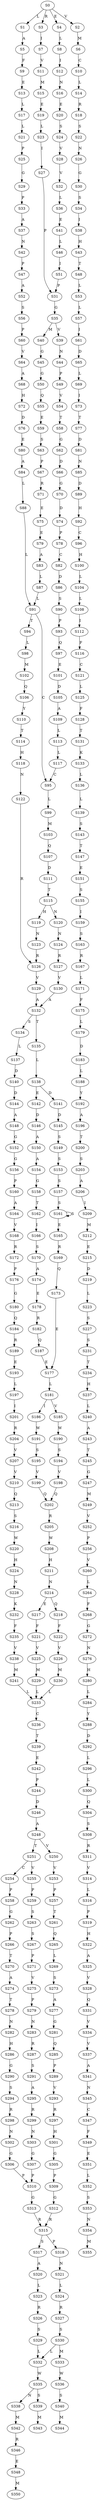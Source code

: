 strict digraph  {
	S0 -> S1 [ label = L ];
	S0 -> S2 [ label = V ];
	S0 -> S3 [ label = R ];
	S0 -> S4 [ label = E ];
	S1 -> S5 [ label = A ];
	S2 -> S6 [ label = M ];
	S3 -> S7 [ label = I ];
	S4 -> S8 [ label = L ];
	S5 -> S9 [ label = F ];
	S6 -> S10 [ label = C ];
	S7 -> S11 [ label = V ];
	S8 -> S12 [ label = I ];
	S9 -> S13 [ label = E ];
	S10 -> S14 [ label = L ];
	S11 -> S15 [ label = M ];
	S12 -> S16 [ label = N ];
	S13 -> S17 [ label = L ];
	S14 -> S18 [ label = R ];
	S15 -> S19 [ label = E ];
	S16 -> S20 [ label = E ];
	S17 -> S21 [ label = L ];
	S18 -> S22 [ label = S ];
	S19 -> S23 [ label = L ];
	S20 -> S24 [ label = S ];
	S21 -> S25 [ label = P ];
	S22 -> S26 [ label = N ];
	S23 -> S27 [ label = I ];
	S24 -> S28 [ label = V ];
	S25 -> S29 [ label = G ];
	S26 -> S30 [ label = G ];
	S27 -> S31 [ label = P ];
	S28 -> S32 [ label = V ];
	S29 -> S33 [ label = P ];
	S30 -> S34 [ label = S ];
	S31 -> S35 [ label = G ];
	S32 -> S36 [ label = L ];
	S33 -> S37 [ label = A ];
	S34 -> S38 [ label = I ];
	S35 -> S39 [ label = V ];
	S35 -> S40 [ label = M ];
	S36 -> S41 [ label = E ];
	S37 -> S42 [ label = N ];
	S38 -> S43 [ label = H ];
	S39 -> S44 [ label = N ];
	S40 -> S45 [ label = G ];
	S41 -> S46 [ label = L ];
	S42 -> S47 [ label = P ];
	S43 -> S48 [ label = T ];
	S44 -> S49 [ label = P ];
	S45 -> S50 [ label = G ];
	S46 -> S51 [ label = I ];
	S47 -> S52 [ label = A ];
	S48 -> S53 [ label = L ];
	S49 -> S54 [ label = V ];
	S50 -> S55 [ label = Q ];
	S51 -> S31 [ label = P ];
	S52 -> S56 [ label = S ];
	S53 -> S57 [ label = L ];
	S54 -> S58 [ label = T ];
	S55 -> S59 [ label = E ];
	S56 -> S60 [ label = P ];
	S57 -> S61 [ label = I ];
	S58 -> S62 [ label = G ];
	S59 -> S63 [ label = S ];
	S60 -> S64 [ label = V ];
	S61 -> S65 [ label = D ];
	S62 -> S66 [ label = D ];
	S63 -> S67 [ label = P ];
	S64 -> S68 [ label = A ];
	S65 -> S69 [ label = L ];
	S66 -> S70 [ label = G ];
	S67 -> S71 [ label = R ];
	S68 -> S72 [ label = H ];
	S69 -> S73 [ label = I ];
	S70 -> S74 [ label = D ];
	S71 -> S75 [ label = E ];
	S72 -> S76 [ label = D ];
	S73 -> S77 [ label = T ];
	S74 -> S78 [ label = P ];
	S75 -> S79 [ label = E ];
	S76 -> S80 [ label = E ];
	S77 -> S81 [ label = D ];
	S78 -> S82 [ label = C ];
	S79 -> S83 [ label = A ];
	S80 -> S84 [ label = A ];
	S81 -> S85 [ label = N ];
	S82 -> S86 [ label = D ];
	S83 -> S87 [ label = L ];
	S84 -> S88 [ label = L ];
	S85 -> S89 [ label = D ];
	S86 -> S90 [ label = S ];
	S87 -> S91 [ label = L ];
	S88 -> S91 [ label = L ];
	S89 -> S92 [ label = H ];
	S90 -> S93 [ label = P ];
	S91 -> S94 [ label = T ];
	S91 -> S95 [ label = C ];
	S92 -> S96 [ label = C ];
	S93 -> S97 [ label = Q ];
	S94 -> S98 [ label = L ];
	S95 -> S99 [ label = L ];
	S96 -> S100 [ label = H ];
	S97 -> S101 [ label = E ];
	S98 -> S102 [ label = M ];
	S99 -> S103 [ label = M ];
	S100 -> S104 [ label = L ];
	S101 -> S105 [ label = D ];
	S102 -> S106 [ label = Q ];
	S103 -> S107 [ label = Q ];
	S104 -> S108 [ label = L ];
	S105 -> S109 [ label = A ];
	S106 -> S110 [ label = Y ];
	S107 -> S111 [ label = D ];
	S108 -> S112 [ label = I ];
	S109 -> S113 [ label = L ];
	S110 -> S114 [ label = T ];
	S111 -> S115 [ label = T ];
	S112 -> S116 [ label = F ];
	S113 -> S117 [ label = L ];
	S114 -> S118 [ label = H ];
	S115 -> S119 [ label = H ];
	S115 -> S120 [ label = N ];
	S116 -> S121 [ label = C ];
	S117 -> S95 [ label = C ];
	S118 -> S122 [ label = N ];
	S119 -> S123 [ label = N ];
	S120 -> S124 [ label = N ];
	S121 -> S125 [ label = L ];
	S122 -> S126 [ label = R ];
	S123 -> S126 [ label = R ];
	S124 -> S127 [ label = R ];
	S125 -> S128 [ label = F ];
	S126 -> S129 [ label = V ];
	S127 -> S130 [ label = V ];
	S128 -> S131 [ label = T ];
	S129 -> S132 [ label = A ];
	S130 -> S132 [ label = A ];
	S131 -> S133 [ label = K ];
	S132 -> S134 [ label = S ];
	S132 -> S135 [ label = T ];
	S133 -> S136 [ label = L ];
	S134 -> S137 [ label = L ];
	S135 -> S138 [ label = L ];
	S136 -> S139 [ label = L ];
	S137 -> S140 [ label = D ];
	S138 -> S141 [ label = D ];
	S138 -> S142 [ label = E ];
	S139 -> S143 [ label = S ];
	S140 -> S144 [ label = D ];
	S141 -> S145 [ label = D ];
	S142 -> S146 [ label = D ];
	S143 -> S147 [ label = T ];
	S144 -> S148 [ label = A ];
	S145 -> S149 [ label = S ];
	S146 -> S150 [ label = A ];
	S147 -> S151 [ label = E ];
	S148 -> S152 [ label = G ];
	S149 -> S153 [ label = S ];
	S150 -> S154 [ label = A ];
	S151 -> S155 [ label = S ];
	S152 -> S156 [ label = G ];
	S153 -> S157 [ label = S ];
	S154 -> S158 [ label = G ];
	S155 -> S159 [ label = I ];
	S156 -> S160 [ label = P ];
	S157 -> S161 [ label = S ];
	S158 -> S162 [ label = T ];
	S159 -> S163 [ label = S ];
	S160 -> S164 [ label = A ];
	S161 -> S165 [ label = E ];
	S161 -> S161 [ label = S ];
	S162 -> S166 [ label = I ];
	S163 -> S167 [ label = R ];
	S164 -> S168 [ label = V ];
	S165 -> S169 [ label = R ];
	S166 -> S170 [ label = S ];
	S167 -> S171 [ label = L ];
	S168 -> S172 [ label = R ];
	S169 -> S173 [ label = Q ];
	S170 -> S174 [ label = A ];
	S171 -> S175 [ label = F ];
	S172 -> S176 [ label = P ];
	S173 -> S177 [ label = E ];
	S174 -> S178 [ label = E ];
	S175 -> S179 [ label = L ];
	S176 -> S180 [ label = G ];
	S177 -> S181 [ label = L ];
	S178 -> S182 [ label = R ];
	S179 -> S183 [ label = D ];
	S180 -> S184 [ label = Q ];
	S181 -> S185 [ label = V ];
	S181 -> S186 [ label = I ];
	S182 -> S187 [ label = Q ];
	S183 -> S188 [ label = L ];
	S184 -> S189 [ label = R ];
	S185 -> S190 [ label = W ];
	S186 -> S191 [ label = W ];
	S187 -> S177 [ label = E ];
	S188 -> S192 [ label = Y ];
	S189 -> S193 [ label = E ];
	S190 -> S194 [ label = S ];
	S191 -> S195 [ label = S ];
	S192 -> S196 [ label = A ];
	S193 -> S197 [ label = L ];
	S194 -> S198 [ label = V ];
	S195 -> S199 [ label = V ];
	S196 -> S200 [ label = T ];
	S197 -> S201 [ label = I ];
	S198 -> S202 [ label = Q ];
	S199 -> S202 [ label = Q ];
	S200 -> S203 [ label = S ];
	S201 -> S204 [ label = R ];
	S202 -> S205 [ label = R ];
	S203 -> S206 [ label = A ];
	S204 -> S207 [ label = V ];
	S205 -> S208 [ label = W ];
	S206 -> S209 [ label = I ];
	S207 -> S210 [ label = V ];
	S208 -> S211 [ label = H ];
	S209 -> S212 [ label = M ];
	S210 -> S213 [ label = Q ];
	S211 -> S214 [ label = N ];
	S212 -> S215 [ label = E ];
	S213 -> S216 [ label = S ];
	S214 -> S217 [ label = E ];
	S214 -> S218 [ label = Q ];
	S215 -> S219 [ label = D ];
	S216 -> S220 [ label = W ];
	S217 -> S221 [ label = F ];
	S218 -> S222 [ label = F ];
	S219 -> S223 [ label = L ];
	S220 -> S224 [ label = H ];
	S221 -> S225 [ label = V ];
	S222 -> S226 [ label = V ];
	S223 -> S227 [ label = S ];
	S224 -> S228 [ label = N ];
	S225 -> S229 [ label = M ];
	S226 -> S230 [ label = M ];
	S227 -> S231 [ label = S ];
	S228 -> S232 [ label = K ];
	S229 -> S233 [ label = L ];
	S230 -> S233 [ label = L ];
	S231 -> S234 [ label = T ];
	S232 -> S235 [ label = F ];
	S233 -> S236 [ label = C ];
	S234 -> S237 [ label = H ];
	S235 -> S238 [ label = V ];
	S236 -> S239 [ label = T ];
	S237 -> S240 [ label = L ];
	S238 -> S241 [ label = M ];
	S239 -> S242 [ label = E ];
	S240 -> S243 [ label = A ];
	S241 -> S233 [ label = L ];
	S242 -> S244 [ label = P ];
	S243 -> S245 [ label = T ];
	S244 -> S246 [ label = D ];
	S245 -> S247 [ label = G ];
	S246 -> S248 [ label = A ];
	S247 -> S249 [ label = M ];
	S248 -> S250 [ label = V ];
	S248 -> S251 [ label = T ];
	S249 -> S252 [ label = V ];
	S250 -> S253 [ label = V ];
	S251 -> S254 [ label = C ];
	S251 -> S255 [ label = V ];
	S252 -> S256 [ label = P ];
	S253 -> S257 [ label = P ];
	S254 -> S258 [ label = P ];
	S255 -> S259 [ label = P ];
	S256 -> S260 [ label = V ];
	S257 -> S261 [ label = T ];
	S258 -> S262 [ label = G ];
	S259 -> S263 [ label = S ];
	S260 -> S264 [ label = L ];
	S261 -> S265 [ label = Q ];
	S262 -> S266 [ label = P ];
	S263 -> S267 [ label = S ];
	S264 -> S268 [ label = F ];
	S265 -> S269 [ label = L ];
	S266 -> S270 [ label = T ];
	S267 -> S271 [ label = P ];
	S268 -> S272 [ label = G ];
	S269 -> S273 [ label = S ];
	S270 -> S274 [ label = A ];
	S271 -> S275 [ label = V ];
	S272 -> S276 [ label = N ];
	S273 -> S277 [ label = A ];
	S274 -> S278 [ label = T ];
	S275 -> S279 [ label = P ];
	S276 -> S280 [ label = H ];
	S277 -> S281 [ label = G ];
	S278 -> S282 [ label = N ];
	S279 -> S283 [ label = N ];
	S280 -> S284 [ label = L ];
	S281 -> S285 [ label = Q ];
	S282 -> S286 [ label = H ];
	S283 -> S287 [ label = R ];
	S284 -> S288 [ label = Y ];
	S285 -> S289 [ label = P ];
	S286 -> S290 [ label = G ];
	S287 -> S291 [ label = S ];
	S288 -> S292 [ label = D ];
	S289 -> S293 [ label = V ];
	S290 -> S294 [ label = S ];
	S291 -> S295 [ label = A ];
	S292 -> S296 [ label = L ];
	S293 -> S297 [ label = R ];
	S294 -> S298 [ label = R ];
	S295 -> S299 [ label = R ];
	S296 -> S300 [ label = L ];
	S297 -> S301 [ label = H ];
	S298 -> S302 [ label = N ];
	S299 -> S303 [ label = N ];
	S300 -> S304 [ label = Q ];
	S301 -> S305 [ label = G ];
	S302 -> S306 [ label = G ];
	S303 -> S307 [ label = G ];
	S304 -> S308 [ label = S ];
	S305 -> S309 [ label = P ];
	S306 -> S310 [ label = P ];
	S307 -> S310 [ label = P ];
	S308 -> S311 [ label = R ];
	S309 -> S312 [ label = G ];
	S310 -> S313 [ label = G ];
	S311 -> S314 [ label = V ];
	S312 -> S315 [ label = R ];
	S313 -> S315 [ label = R ];
	S314 -> S316 [ label = L ];
	S315 -> S317 [ label = S ];
	S315 -> S318 [ label = P ];
	S316 -> S319 [ label = P ];
	S317 -> S320 [ label = A ];
	S318 -> S321 [ label = N ];
	S319 -> S322 [ label = H ];
	S320 -> S323 [ label = L ];
	S321 -> S324 [ label = L ];
	S322 -> S325 [ label = A ];
	S323 -> S326 [ label = R ];
	S324 -> S327 [ label = R ];
	S325 -> S328 [ label = V ];
	S326 -> S329 [ label = S ];
	S327 -> S330 [ label = S ];
	S328 -> S331 [ label = Q ];
	S329 -> S332 [ label = L ];
	S330 -> S333 [ label = M ];
	S330 -> S332 [ label = L ];
	S331 -> S334 [ label = V ];
	S332 -> S335 [ label = W ];
	S333 -> S336 [ label = W ];
	S334 -> S337 [ label = V ];
	S335 -> S338 [ label = N ];
	S335 -> S339 [ label = S ];
	S336 -> S340 [ label = S ];
	S337 -> S341 [ label = A ];
	S338 -> S342 [ label = M ];
	S339 -> S343 [ label = M ];
	S340 -> S344 [ label = M ];
	S341 -> S345 [ label = N ];
	S342 -> S346 [ label = R ];
	S345 -> S347 [ label = C ];
	S346 -> S348 [ label = E ];
	S347 -> S349 [ label = F ];
	S348 -> S350 [ label = M ];
	S349 -> S351 [ label = E ];
	S351 -> S352 [ label = L ];
	S352 -> S353 [ label = S ];
	S353 -> S354 [ label = N ];
	S354 -> S355 [ label = M ];
}
